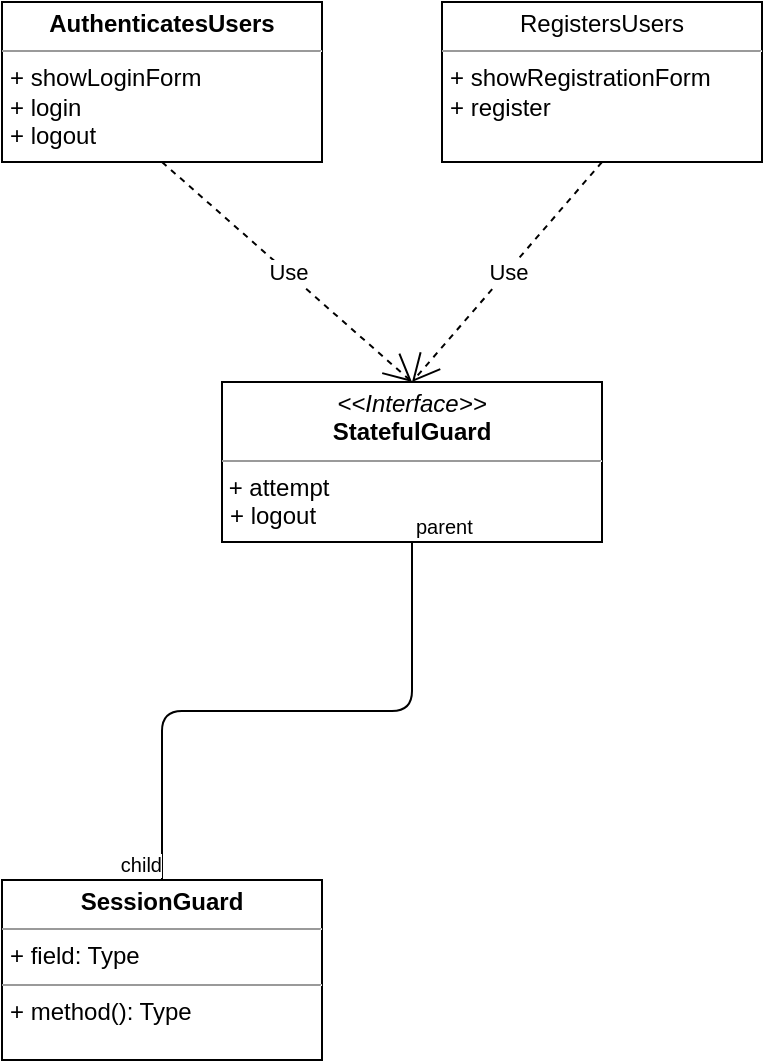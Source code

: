 <mxfile version="12.5.4" type="github">
  <diagram id="gZD3GhaqJtmUgJuXptB7" name="第 1 页">
    <mxGraphModel dx="1373" dy="773" grid="1" gridSize="10" guides="1" tooltips="1" connect="1" arrows="1" fold="1" page="1" pageScale="1" pageWidth="827" pageHeight="1169" math="0" shadow="0">
      <root>
        <mxCell id="0"/>
        <mxCell id="1" parent="0"/>
        <mxCell id="f1CG-zrmnWsXXwke2t2M-1" value="&lt;p style=&quot;margin: 0px ; margin-top: 4px ; text-align: center&quot;&gt;&lt;b&gt;AuthenticatesUsers&lt;/b&gt;&lt;/p&gt;&lt;hr size=&quot;1&quot;&gt;&lt;p style=&quot;margin: 0px ; margin-left: 4px&quot;&gt;+ showLoginForm&lt;/p&gt;&lt;p style=&quot;margin: 0px ; margin-left: 4px&quot;&gt;+&amp;nbsp;login&lt;/p&gt;&lt;p style=&quot;margin: 0px ; margin-left: 4px&quot;&gt;+&amp;nbsp;logout&lt;/p&gt;" style="verticalAlign=top;align=left;overflow=fill;fontSize=12;fontFamily=Helvetica;html=1;" vertex="1" parent="1">
          <mxGeometry x="100" y="100" width="160" height="80" as="geometry"/>
        </mxCell>
        <mxCell id="f1CG-zrmnWsXXwke2t2M-5" value="Use" style="endArrow=open;endSize=12;dashed=1;html=1;entryX=0.5;entryY=0;entryDx=0;entryDy=0;exitX=0.5;exitY=1;exitDx=0;exitDy=0;" edge="1" parent="1" source="f1CG-zrmnWsXXwke2t2M-1" target="f1CG-zrmnWsXXwke2t2M-8">
          <mxGeometry width="160" relative="1" as="geometry">
            <mxPoint x="180" y="260" as="sourcePoint"/>
            <mxPoint x="375" y="370" as="targetPoint"/>
          </mxGeometry>
        </mxCell>
        <mxCell id="f1CG-zrmnWsXXwke2t2M-6" value="&lt;p style=&quot;margin: 0px ; margin-top: 4px ; text-align: center&quot;&gt;RegistersUsers&lt;br&gt;&lt;/p&gt;&lt;hr size=&quot;1&quot;&gt;&lt;p style=&quot;margin: 0px ; margin-left: 4px&quot;&gt;+ showRegistrationForm&lt;/p&gt;&lt;p style=&quot;margin: 0px ; margin-left: 4px&quot;&gt;+&amp;nbsp;register&lt;/p&gt;" style="verticalAlign=top;align=left;overflow=fill;fontSize=12;fontFamily=Helvetica;html=1;" vertex="1" parent="1">
          <mxGeometry x="320" y="100" width="160" height="80" as="geometry"/>
        </mxCell>
        <mxCell id="f1CG-zrmnWsXXwke2t2M-7" value="Use" style="endArrow=open;endSize=12;dashed=1;html=1;exitX=0.5;exitY=1;exitDx=0;exitDy=0;entryX=0.5;entryY=0;entryDx=0;entryDy=0;" edge="1" parent="1" source="f1CG-zrmnWsXXwke2t2M-6" target="f1CG-zrmnWsXXwke2t2M-8">
          <mxGeometry width="160" relative="1" as="geometry">
            <mxPoint x="440" y="200" as="sourcePoint"/>
            <mxPoint x="377.907" y="370" as="targetPoint"/>
          </mxGeometry>
        </mxCell>
        <mxCell id="f1CG-zrmnWsXXwke2t2M-8" value="&lt;p style=&quot;margin: 0px ; margin-top: 4px ; text-align: center&quot;&gt;&lt;i&gt;&amp;lt;&amp;lt;Interface&amp;gt;&amp;gt;&lt;/i&gt;&lt;br&gt;&lt;b&gt;StatefulGuard&lt;/b&gt;&lt;br&gt;&lt;/p&gt;&lt;hr size=&quot;1&quot;&gt;&lt;p style=&quot;margin: 0px ; margin-left: 4px&quot;&gt;&lt;/p&gt;&amp;nbsp;+ attempt&lt;p style=&quot;margin: 0px ; margin-left: 4px&quot;&gt;+ logout&lt;/p&gt;" style="verticalAlign=top;align=left;overflow=fill;fontSize=12;fontFamily=Helvetica;html=1;" vertex="1" parent="1">
          <mxGeometry x="210" y="290" width="190" height="80" as="geometry"/>
        </mxCell>
        <mxCell id="f1CG-zrmnWsXXwke2t2M-9" value="&lt;p style=&quot;margin: 0px ; margin-top: 4px ; text-align: center&quot;&gt;&lt;b&gt;SessionGuard&lt;/b&gt;&lt;/p&gt;&lt;hr size=&quot;1&quot;&gt;&lt;p style=&quot;margin: 0px ; margin-left: 4px&quot;&gt;+ field: Type&lt;/p&gt;&lt;hr size=&quot;1&quot;&gt;&lt;p style=&quot;margin: 0px ; margin-left: 4px&quot;&gt;+ method(): Type&lt;/p&gt;" style="verticalAlign=top;align=left;overflow=fill;fontSize=12;fontFamily=Helvetica;html=1;" vertex="1" parent="1">
          <mxGeometry x="100" y="539" width="160" height="90" as="geometry"/>
        </mxCell>
        <mxCell id="f1CG-zrmnWsXXwke2t2M-10" value="" style="endArrow=none;html=1;edgeStyle=orthogonalEdgeStyle;exitX=0.5;exitY=1;exitDx=0;exitDy=0;" edge="1" parent="1" source="f1CG-zrmnWsXXwke2t2M-8" target="f1CG-zrmnWsXXwke2t2M-9">
          <mxGeometry relative="1" as="geometry">
            <mxPoint x="30" y="460" as="sourcePoint"/>
            <mxPoint x="190" y="460" as="targetPoint"/>
          </mxGeometry>
        </mxCell>
        <mxCell id="f1CG-zrmnWsXXwke2t2M-11" value="parent" style="resizable=0;html=1;align=left;verticalAlign=bottom;labelBackgroundColor=#ffffff;fontSize=10;" connectable="0" vertex="1" parent="f1CG-zrmnWsXXwke2t2M-10">
          <mxGeometry x="-1" relative="1" as="geometry"/>
        </mxCell>
        <mxCell id="f1CG-zrmnWsXXwke2t2M-12" value="child" style="resizable=0;html=1;align=right;verticalAlign=bottom;labelBackgroundColor=#ffffff;fontSize=10;" connectable="0" vertex="1" parent="f1CG-zrmnWsXXwke2t2M-10">
          <mxGeometry x="1" relative="1" as="geometry"/>
        </mxCell>
      </root>
    </mxGraphModel>
  </diagram>
</mxfile>
